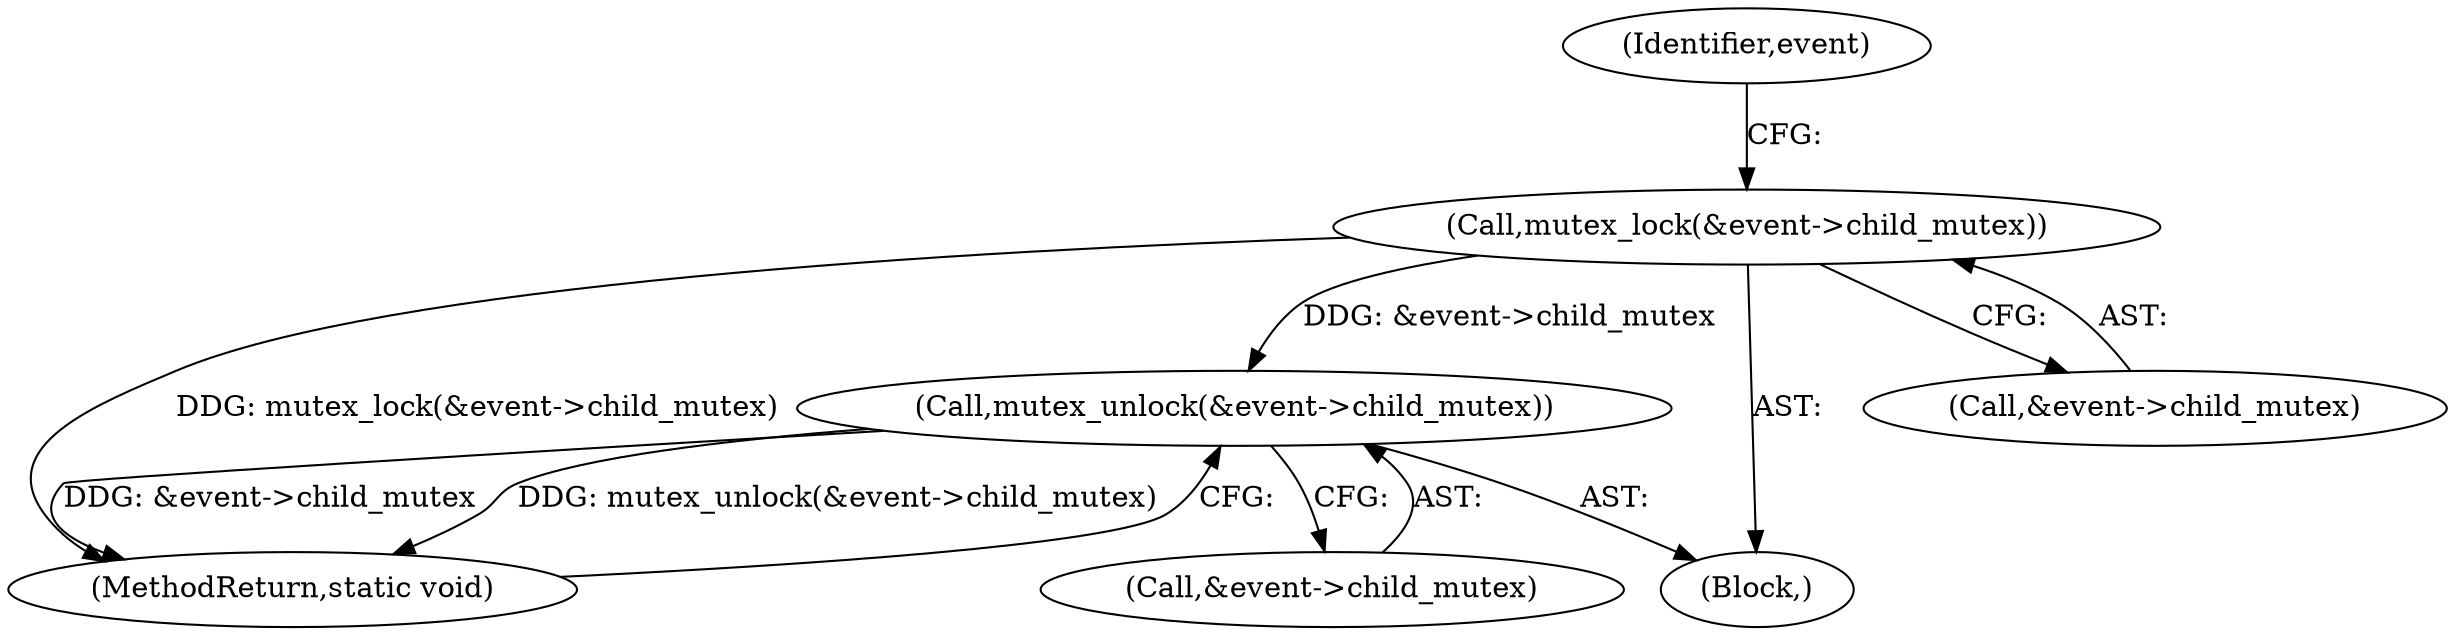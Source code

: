 digraph "0_linux_f63a8daa5812afef4f06c962351687e1ff9ccb2b_3@API" {
"1000111" [label="(Call,mutex_lock(&event->child_mutex))"];
"1000120" [label="(Call,mutex_unlock(&event->child_mutex))"];
"1000117" [label="(Identifier,event)"];
"1000112" [label="(Call,&event->child_mutex)"];
"1000111" [label="(Call,mutex_lock(&event->child_mutex))"];
"1000120" [label="(Call,mutex_unlock(&event->child_mutex))"];
"1000125" [label="(MethodReturn,static void)"];
"1000121" [label="(Call,&event->child_mutex)"];
"1000103" [label="(Block,)"];
"1000111" -> "1000103"  [label="AST: "];
"1000111" -> "1000112"  [label="CFG: "];
"1000112" -> "1000111"  [label="AST: "];
"1000117" -> "1000111"  [label="CFG: "];
"1000111" -> "1000125"  [label="DDG: mutex_lock(&event->child_mutex)"];
"1000111" -> "1000120"  [label="DDG: &event->child_mutex"];
"1000120" -> "1000103"  [label="AST: "];
"1000120" -> "1000121"  [label="CFG: "];
"1000121" -> "1000120"  [label="AST: "];
"1000125" -> "1000120"  [label="CFG: "];
"1000120" -> "1000125"  [label="DDG: &event->child_mutex"];
"1000120" -> "1000125"  [label="DDG: mutex_unlock(&event->child_mutex)"];
}
